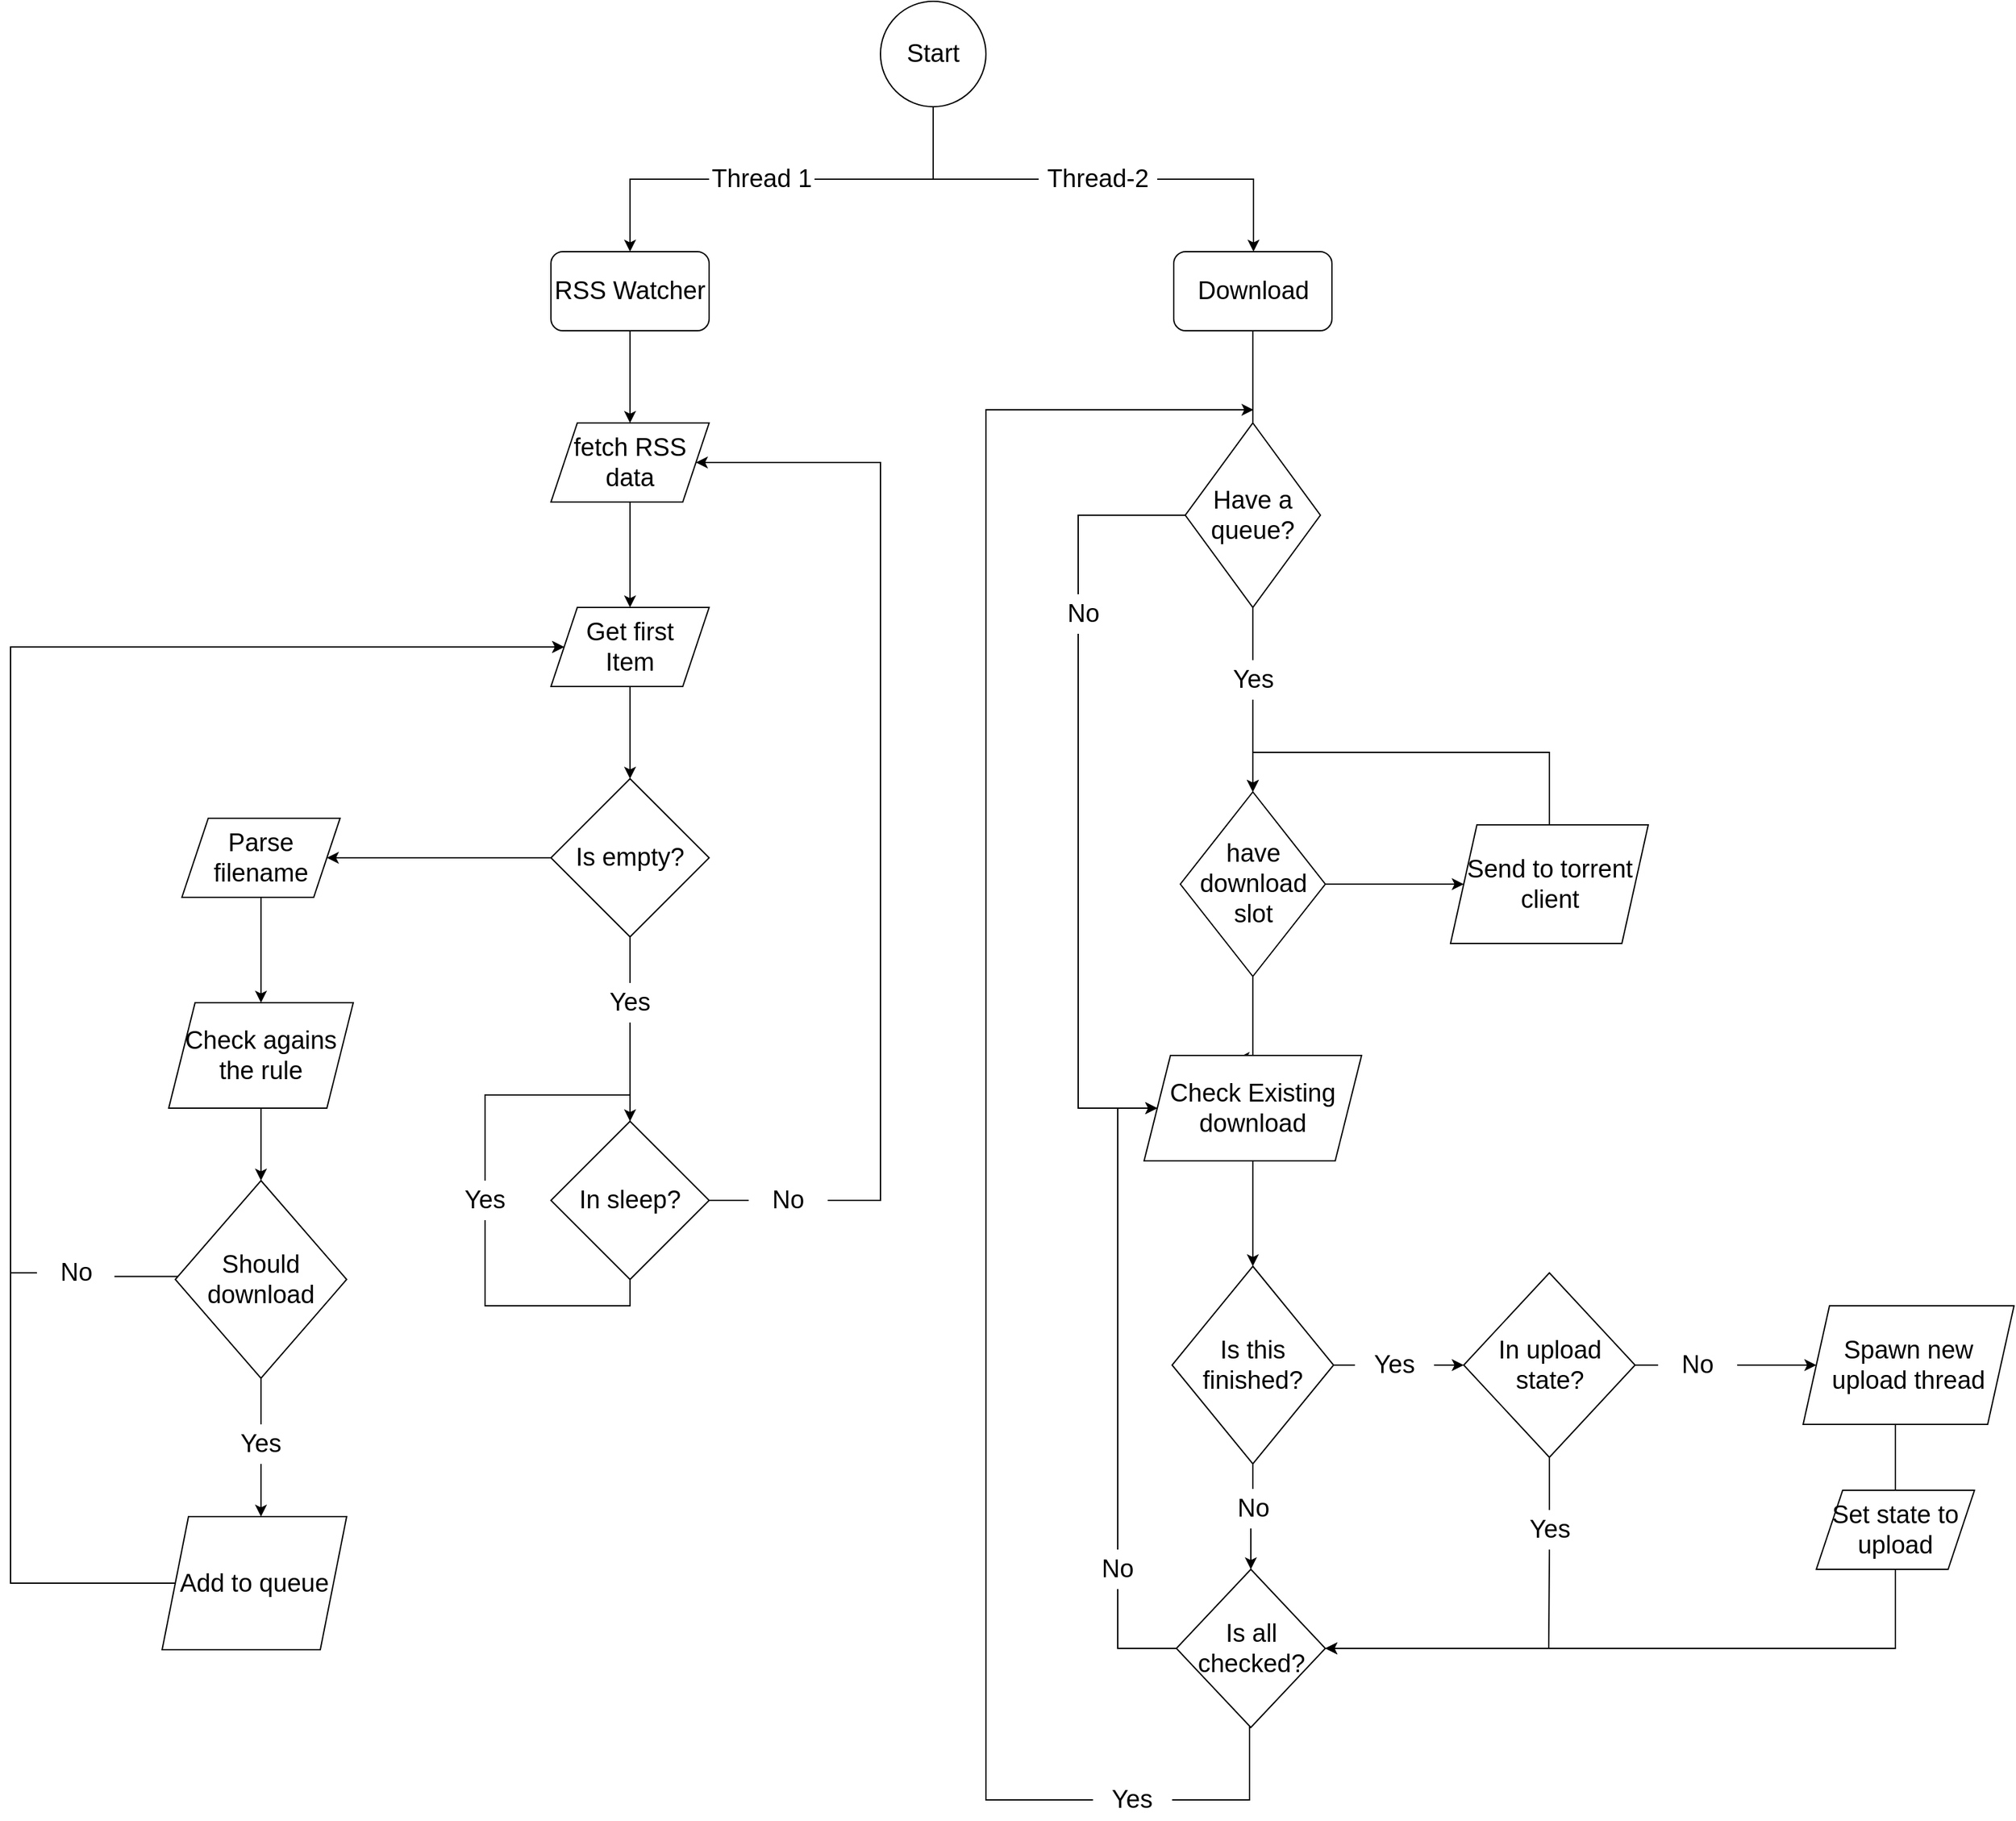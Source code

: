 <mxfile version="20.2.2" type="device"><diagram id="C5RBs43oDa-KdzZeNtuy" name="Page-1"><mxGraphModel dx="2173" dy="914" grid="1" gridSize="10" guides="1" tooltips="1" connect="1" arrows="1" fold="1" page="1" pageScale="1" pageWidth="827" pageHeight="1169" math="0" shadow="0"><root><mxCell id="WIyWlLk6GJQsqaUBKTNV-0"/><mxCell id="WIyWlLk6GJQsqaUBKTNV-1" parent="WIyWlLk6GJQsqaUBKTNV-0"/><mxCell id="YyB_TVoVRXGsur3wuQKv-3" style="edgeStyle=orthogonalEdgeStyle;rounded=0;orthogonalLoop=1;jettySize=auto;html=1;fontSize=19;entryX=0.5;entryY=0;entryDx=0;entryDy=0;startArrow=none;" edge="1" parent="WIyWlLk6GJQsqaUBKTNV-1" source="YyB_TVoVRXGsur3wuQKv-102" target="YyB_TVoVRXGsur3wuQKv-5"><mxGeometry relative="1" as="geometry"><mxPoint x="150" y="190" as="targetPoint"/><Array as="points"><mxPoint x="100" y="145"/></Array></mxGeometry></mxCell><mxCell id="YyB_TVoVRXGsur3wuQKv-4" style="edgeStyle=orthogonalEdgeStyle;rounded=0;orthogonalLoop=1;jettySize=auto;html=1;fontSize=19;entryX=0.5;entryY=0;entryDx=0;entryDy=0;startArrow=none;exitX=1;exitY=0.5;exitDx=0;exitDy=0;" edge="1" parent="WIyWlLk6GJQsqaUBKTNV-1" source="YyB_TVoVRXGsur3wuQKv-104" target="YyB_TVoVRXGsur3wuQKv-6"><mxGeometry relative="1" as="geometry"><mxPoint x="540" y="190" as="targetPoint"/><Array as="points"><mxPoint x="573" y="145"/><mxPoint x="573" y="200"/></Array></mxGeometry></mxCell><mxCell id="YyB_TVoVRXGsur3wuQKv-0" value="&lt;div style=&quot;font-size: 19px;&quot;&gt;&lt;font style=&quot;font-size: 19px;&quot;&gt;Start&lt;/font&gt;&lt;/div&gt;" style="ellipse;whiteSpace=wrap;html=1;aspect=fixed;" vertex="1" parent="WIyWlLk6GJQsqaUBKTNV-1"><mxGeometry x="290" y="10" width="80" height="80" as="geometry"/></mxCell><mxCell id="YyB_TVoVRXGsur3wuQKv-8" style="edgeStyle=orthogonalEdgeStyle;rounded=0;orthogonalLoop=1;jettySize=auto;html=1;entryX=0.5;entryY=0;entryDx=0;entryDy=0;fontSize=19;" edge="1" parent="WIyWlLk6GJQsqaUBKTNV-1" source="YyB_TVoVRXGsur3wuQKv-5" target="YyB_TVoVRXGsur3wuQKv-7"><mxGeometry relative="1" as="geometry"/></mxCell><mxCell id="YyB_TVoVRXGsur3wuQKv-5" value="RSS Watcher" style="rounded=1;whiteSpace=wrap;html=1;fontSize=19;" vertex="1" parent="WIyWlLk6GJQsqaUBKTNV-1"><mxGeometry x="40" y="200" width="120" height="60" as="geometry"/></mxCell><mxCell id="YyB_TVoVRXGsur3wuQKv-49" style="edgeStyle=elbowEdgeStyle;rounded=0;orthogonalLoop=1;jettySize=auto;html=1;labelBorderColor=none;fontSize=19;startFill=1;startArrow=none;" edge="1" parent="WIyWlLk6GJQsqaUBKTNV-1" source="YyB_TVoVRXGsur3wuQKv-70" target="YyB_TVoVRXGsur3wuQKv-48"><mxGeometry relative="1" as="geometry"/></mxCell><mxCell id="YyB_TVoVRXGsur3wuQKv-6" value="Download" style="rounded=1;whiteSpace=wrap;html=1;fontSize=19;" vertex="1" parent="WIyWlLk6GJQsqaUBKTNV-1"><mxGeometry x="512.5" y="200" width="120" height="60" as="geometry"/></mxCell><mxCell id="YyB_TVoVRXGsur3wuQKv-10" style="edgeStyle=orthogonalEdgeStyle;rounded=0;orthogonalLoop=1;jettySize=auto;html=1;entryX=0.5;entryY=0;entryDx=0;entryDy=0;fontSize=19;" edge="1" parent="WIyWlLk6GJQsqaUBKTNV-1" source="YyB_TVoVRXGsur3wuQKv-7" target="YyB_TVoVRXGsur3wuQKv-9"><mxGeometry relative="1" as="geometry"/></mxCell><mxCell id="YyB_TVoVRXGsur3wuQKv-7" value="fetch RSS data" style="shape=parallelogram;perimeter=parallelogramPerimeter;whiteSpace=wrap;html=1;fixedSize=1;fontSize=19;" vertex="1" parent="WIyWlLk6GJQsqaUBKTNV-1"><mxGeometry x="40" y="330" width="120" height="60" as="geometry"/></mxCell><mxCell id="YyB_TVoVRXGsur3wuQKv-12" style="edgeStyle=orthogonalEdgeStyle;rounded=0;orthogonalLoop=1;jettySize=auto;html=1;entryX=0.5;entryY=0;entryDx=0;entryDy=0;fontSize=19;" edge="1" parent="WIyWlLk6GJQsqaUBKTNV-1" source="YyB_TVoVRXGsur3wuQKv-9" target="YyB_TVoVRXGsur3wuQKv-11"><mxGeometry relative="1" as="geometry"/></mxCell><mxCell id="YyB_TVoVRXGsur3wuQKv-9" value="&lt;div&gt;Get first &lt;br&gt;&lt;/div&gt;&lt;div&gt;Item&lt;/div&gt;" style="shape=parallelogram;perimeter=parallelogramPerimeter;whiteSpace=wrap;html=1;fixedSize=1;fontSize=19;" vertex="1" parent="WIyWlLk6GJQsqaUBKTNV-1"><mxGeometry x="40" y="470" width="120" height="60" as="geometry"/></mxCell><mxCell id="YyB_TVoVRXGsur3wuQKv-14" style="edgeStyle=orthogonalEdgeStyle;rounded=0;orthogonalLoop=1;jettySize=auto;html=1;fontSize=19;startArrow=none;" edge="1" parent="WIyWlLk6GJQsqaUBKTNV-1" source="YyB_TVoVRXGsur3wuQKv-22" target="YyB_TVoVRXGsur3wuQKv-13"><mxGeometry relative="1" as="geometry"/></mxCell><mxCell id="YyB_TVoVRXGsur3wuQKv-30" style="edgeStyle=elbowEdgeStyle;rounded=0;orthogonalLoop=1;jettySize=auto;html=1;entryX=1;entryY=0.5;entryDx=0;entryDy=0;labelBorderColor=none;fontSize=19;startFill=1;" edge="1" parent="WIyWlLk6GJQsqaUBKTNV-1" source="YyB_TVoVRXGsur3wuQKv-11" target="YyB_TVoVRXGsur3wuQKv-29"><mxGeometry relative="1" as="geometry"/></mxCell><mxCell id="YyB_TVoVRXGsur3wuQKv-11" value="Is empty?" style="rhombus;whiteSpace=wrap;html=1;fontSize=19;" vertex="1" parent="WIyWlLk6GJQsqaUBKTNV-1"><mxGeometry x="40" y="600" width="120" height="120" as="geometry"/></mxCell><mxCell id="YyB_TVoVRXGsur3wuQKv-15" style="edgeStyle=orthogonalEdgeStyle;rounded=0;orthogonalLoop=1;jettySize=auto;html=1;fontSize=19;entryX=0.5;entryY=0;entryDx=0;entryDy=0;metaEdit=0;flowAnimation=0;startFill=1;labelBorderColor=none;startArrow=none;" edge="1" parent="WIyWlLk6GJQsqaUBKTNV-1" source="YyB_TVoVRXGsur3wuQKv-18" target="YyB_TVoVRXGsur3wuQKv-13"><mxGeometry relative="1" as="geometry"><mxPoint x="250" y="820" as="targetPoint"/><Array as="points"><mxPoint x="-10" y="1000"/><mxPoint x="100" y="1000"/></Array></mxGeometry></mxCell><mxCell id="YyB_TVoVRXGsur3wuQKv-16" style="edgeStyle=orthogonalEdgeStyle;rounded=0;orthogonalLoop=1;jettySize=auto;html=1;fontSize=19;startArrow=none;" edge="1" parent="WIyWlLk6GJQsqaUBKTNV-1" source="YyB_TVoVRXGsur3wuQKv-20" target="YyB_TVoVRXGsur3wuQKv-7"><mxGeometry relative="1" as="geometry"><Array as="points"><mxPoint x="290" y="920"/><mxPoint x="290" y="360"/></Array></mxGeometry></mxCell><mxCell id="YyB_TVoVRXGsur3wuQKv-13" value="In sleep?" style="rhombus;whiteSpace=wrap;html=1;fontSize=19;" vertex="1" parent="WIyWlLk6GJQsqaUBKTNV-1"><mxGeometry x="40" y="860" width="120" height="120" as="geometry"/></mxCell><mxCell id="YyB_TVoVRXGsur3wuQKv-18" value="Yes" style="text;html=1;strokeColor=none;fillColor=none;align=center;verticalAlign=middle;whiteSpace=wrap;rounded=0;fontSize=19;" vertex="1" parent="WIyWlLk6GJQsqaUBKTNV-1"><mxGeometry x="-40" y="905" width="60" height="30" as="geometry"/></mxCell><mxCell id="YyB_TVoVRXGsur3wuQKv-19" value="" style="edgeStyle=orthogonalEdgeStyle;rounded=0;orthogonalLoop=1;jettySize=auto;html=1;fontSize=19;entryX=0.5;entryY=0;entryDx=0;entryDy=0;metaEdit=0;flowAnimation=0;startFill=1;labelBorderColor=none;endArrow=none;" edge="1" parent="WIyWlLk6GJQsqaUBKTNV-1" source="YyB_TVoVRXGsur3wuQKv-13" target="YyB_TVoVRXGsur3wuQKv-18"><mxGeometry relative="1" as="geometry"><mxPoint x="100" y="860" as="targetPoint"/><mxPoint x="100" y="860" as="sourcePoint"/><Array as="points"><mxPoint x="100" y="840"/><mxPoint x="-10" y="840"/></Array></mxGeometry></mxCell><mxCell id="YyB_TVoVRXGsur3wuQKv-20" value="No" style="text;html=1;strokeColor=none;fillColor=none;align=center;verticalAlign=middle;whiteSpace=wrap;rounded=0;fontSize=19;" vertex="1" parent="WIyWlLk6GJQsqaUBKTNV-1"><mxGeometry x="190" y="905" width="60" height="30" as="geometry"/></mxCell><mxCell id="YyB_TVoVRXGsur3wuQKv-21" value="" style="edgeStyle=orthogonalEdgeStyle;rounded=0;orthogonalLoop=1;jettySize=auto;html=1;fontSize=19;endArrow=none;" edge="1" parent="WIyWlLk6GJQsqaUBKTNV-1" source="YyB_TVoVRXGsur3wuQKv-13" target="YyB_TVoVRXGsur3wuQKv-20"><mxGeometry relative="1" as="geometry"><mxPoint x="40" y="920" as="sourcePoint"/><mxPoint x="50" y="360" as="targetPoint"/><Array as="points"/></mxGeometry></mxCell><mxCell id="YyB_TVoVRXGsur3wuQKv-22" value="Yes" style="text;html=1;strokeColor=none;fillColor=none;align=center;verticalAlign=middle;whiteSpace=wrap;rounded=0;fontSize=19;" vertex="1" parent="WIyWlLk6GJQsqaUBKTNV-1"><mxGeometry x="70" y="755" width="60" height="30" as="geometry"/></mxCell><mxCell id="YyB_TVoVRXGsur3wuQKv-23" value="" style="edgeStyle=orthogonalEdgeStyle;rounded=0;orthogonalLoop=1;jettySize=auto;html=1;fontSize=19;endArrow=none;" edge="1" parent="WIyWlLk6GJQsqaUBKTNV-1" source="YyB_TVoVRXGsur3wuQKv-11" target="YyB_TVoVRXGsur3wuQKv-22"><mxGeometry relative="1" as="geometry"><mxPoint x="100" y="720" as="sourcePoint"/><mxPoint x="100" y="860" as="targetPoint"/></mxGeometry></mxCell><mxCell id="YyB_TVoVRXGsur3wuQKv-32" style="edgeStyle=elbowEdgeStyle;rounded=0;orthogonalLoop=1;jettySize=auto;html=1;labelBorderColor=none;fontSize=19;startFill=1;" edge="1" parent="WIyWlLk6GJQsqaUBKTNV-1" source="YyB_TVoVRXGsur3wuQKv-29" target="YyB_TVoVRXGsur3wuQKv-31"><mxGeometry relative="1" as="geometry"/></mxCell><mxCell id="YyB_TVoVRXGsur3wuQKv-29" value="Parse filename" style="shape=parallelogram;perimeter=parallelogramPerimeter;whiteSpace=wrap;html=1;fixedSize=1;fontSize=19;" vertex="1" parent="WIyWlLk6GJQsqaUBKTNV-1"><mxGeometry x="-240" y="630" width="120" height="60" as="geometry"/></mxCell><mxCell id="YyB_TVoVRXGsur3wuQKv-34" style="edgeStyle=elbowEdgeStyle;rounded=0;orthogonalLoop=1;jettySize=auto;html=1;entryX=0.5;entryY=0;entryDx=0;entryDy=0;labelBorderColor=none;fontSize=19;startFill=1;" edge="1" parent="WIyWlLk6GJQsqaUBKTNV-1" source="YyB_TVoVRXGsur3wuQKv-31" target="YyB_TVoVRXGsur3wuQKv-33"><mxGeometry relative="1" as="geometry"/></mxCell><mxCell id="YyB_TVoVRXGsur3wuQKv-31" value="Check agains the rule" style="shape=parallelogram;perimeter=parallelogramPerimeter;whiteSpace=wrap;html=1;fixedSize=1;fontSize=19;" vertex="1" parent="WIyWlLk6GJQsqaUBKTNV-1"><mxGeometry x="-250" y="770" width="140" height="80" as="geometry"/></mxCell><mxCell id="YyB_TVoVRXGsur3wuQKv-36" style="edgeStyle=elbowEdgeStyle;rounded=0;orthogonalLoop=1;jettySize=auto;html=1;labelBorderColor=none;fontSize=19;startFill=1;startArrow=none;" edge="1" parent="WIyWlLk6GJQsqaUBKTNV-1" source="YyB_TVoVRXGsur3wuQKv-37" target="YyB_TVoVRXGsur3wuQKv-35"><mxGeometry relative="1" as="geometry"/></mxCell><mxCell id="YyB_TVoVRXGsur3wuQKv-39" style="edgeStyle=elbowEdgeStyle;rounded=0;orthogonalLoop=1;jettySize=auto;html=1;entryX=0;entryY=0.5;entryDx=0;entryDy=0;labelBorderColor=none;fontSize=19;startFill=1;startArrow=none;exitX=0;exitY=0.5;exitDx=0;exitDy=0;" edge="1" parent="WIyWlLk6GJQsqaUBKTNV-1" source="YyB_TVoVRXGsur3wuQKv-45" target="YyB_TVoVRXGsur3wuQKv-9"><mxGeometry relative="1" as="geometry"><Array as="points"><mxPoint x="-370" y="740"/></Array></mxGeometry></mxCell><mxCell id="YyB_TVoVRXGsur3wuQKv-33" value="Should download" style="rhombus;whiteSpace=wrap;html=1;fontSize=19;" vertex="1" parent="WIyWlLk6GJQsqaUBKTNV-1"><mxGeometry x="-245" y="905" width="130" height="150" as="geometry"/></mxCell><mxCell id="YyB_TVoVRXGsur3wuQKv-40" style="edgeStyle=elbowEdgeStyle;rounded=0;orthogonalLoop=1;jettySize=auto;html=1;labelBorderColor=none;fontSize=19;startFill=1;" edge="1" parent="WIyWlLk6GJQsqaUBKTNV-1" source="YyB_TVoVRXGsur3wuQKv-35"><mxGeometry relative="1" as="geometry"><mxPoint x="50" y="500" as="targetPoint"/><Array as="points"><mxPoint x="-370" y="860"/></Array></mxGeometry></mxCell><mxCell id="YyB_TVoVRXGsur3wuQKv-35" value="Add to queue" style="shape=parallelogram;perimeter=parallelogramPerimeter;whiteSpace=wrap;html=1;fixedSize=1;fontSize=19;" vertex="1" parent="WIyWlLk6GJQsqaUBKTNV-1"><mxGeometry x="-255" y="1160" width="140" height="101" as="geometry"/></mxCell><mxCell id="YyB_TVoVRXGsur3wuQKv-37" value="Yes" style="text;html=1;strokeColor=none;fillColor=none;align=center;verticalAlign=middle;whiteSpace=wrap;rounded=0;fontSize=19;" vertex="1" parent="WIyWlLk6GJQsqaUBKTNV-1"><mxGeometry x="-210" y="1090" width="60" height="30" as="geometry"/></mxCell><mxCell id="YyB_TVoVRXGsur3wuQKv-38" value="" style="edgeStyle=elbowEdgeStyle;rounded=0;orthogonalLoop=1;jettySize=auto;html=1;labelBorderColor=none;fontSize=19;startFill=1;endArrow=none;" edge="1" parent="WIyWlLk6GJQsqaUBKTNV-1" source="YyB_TVoVRXGsur3wuQKv-33" target="YyB_TVoVRXGsur3wuQKv-37"><mxGeometry relative="1" as="geometry"><mxPoint x="-180" y="1060" as="sourcePoint"/><mxPoint x="-180" y="1120" as="targetPoint"/></mxGeometry></mxCell><mxCell id="YyB_TVoVRXGsur3wuQKv-45" value="No" style="text;html=1;strokeColor=none;fillColor=none;align=center;verticalAlign=middle;whiteSpace=wrap;rounded=0;fontSize=19;" vertex="1" parent="WIyWlLk6GJQsqaUBKTNV-1"><mxGeometry x="-350" y="960" width="60" height="30" as="geometry"/></mxCell><mxCell id="YyB_TVoVRXGsur3wuQKv-46" value="" style="edgeStyle=elbowEdgeStyle;rounded=0;orthogonalLoop=1;jettySize=auto;html=1;entryX=0.98;entryY=0.593;entryDx=0;entryDy=0;labelBorderColor=none;fontSize=19;startFill=1;endArrow=none;entryPerimeter=0;" edge="1" parent="WIyWlLk6GJQsqaUBKTNV-1" source="YyB_TVoVRXGsur3wuQKv-33" target="YyB_TVoVRXGsur3wuQKv-45"><mxGeometry relative="1" as="geometry"><mxPoint x="-245" y="985" as="sourcePoint"/><mxPoint x="50" y="500" as="targetPoint"/><Array as="points"><mxPoint x="-240" y="988"/><mxPoint x="-260" y="985"/><mxPoint x="-280" y="970"/></Array></mxGeometry></mxCell><mxCell id="YyB_TVoVRXGsur3wuQKv-54" style="edgeStyle=elbowEdgeStyle;rounded=0;orthogonalLoop=1;jettySize=auto;html=1;labelBorderColor=none;fontSize=19;startFill=1;" edge="1" parent="WIyWlLk6GJQsqaUBKTNV-1" source="YyB_TVoVRXGsur3wuQKv-48" target="YyB_TVoVRXGsur3wuQKv-53"><mxGeometry relative="1" as="geometry"/></mxCell><mxCell id="YyB_TVoVRXGsur3wuQKv-63" style="edgeStyle=elbowEdgeStyle;rounded=0;orthogonalLoop=1;jettySize=auto;html=1;entryX=0.43;entryY=0.024;entryDx=0;entryDy=0;entryPerimeter=0;labelBorderColor=none;fontSize=19;startFill=1;" edge="1" parent="WIyWlLk6GJQsqaUBKTNV-1" source="YyB_TVoVRXGsur3wuQKv-48" target="YyB_TVoVRXGsur3wuQKv-62"><mxGeometry relative="1" as="geometry"><Array as="points"><mxPoint x="572.5" y="770"/></Array></mxGeometry></mxCell><mxCell id="YyB_TVoVRXGsur3wuQKv-48" value="have download slot" style="rhombus;whiteSpace=wrap;html=1;fontSize=19;" vertex="1" parent="WIyWlLk6GJQsqaUBKTNV-1"><mxGeometry x="517.5" y="610" width="110" height="140" as="geometry"/></mxCell><mxCell id="YyB_TVoVRXGsur3wuQKv-61" style="edgeStyle=elbowEdgeStyle;rounded=0;orthogonalLoop=1;jettySize=auto;html=1;entryX=0.5;entryY=0;entryDx=0;entryDy=0;labelBorderColor=none;fontSize=19;startFill=1;" edge="1" parent="WIyWlLk6GJQsqaUBKTNV-1" source="YyB_TVoVRXGsur3wuQKv-53" target="YyB_TVoVRXGsur3wuQKv-48"><mxGeometry relative="1" as="geometry"><Array as="points"><mxPoint x="682.5" y="580"/><mxPoint x="932.5" y="620"/></Array></mxGeometry></mxCell><mxCell id="YyB_TVoVRXGsur3wuQKv-53" value="Send to torrent client" style="shape=parallelogram;perimeter=parallelogramPerimeter;whiteSpace=wrap;html=1;fixedSize=1;fontSize=19;" vertex="1" parent="WIyWlLk6GJQsqaUBKTNV-1"><mxGeometry x="722.5" y="635" width="150" height="90" as="geometry"/></mxCell><mxCell id="YyB_TVoVRXGsur3wuQKv-73" style="edgeStyle=elbowEdgeStyle;rounded=0;orthogonalLoop=1;jettySize=auto;html=1;entryX=0.5;entryY=0;entryDx=0;entryDy=0;labelBorderColor=none;fontSize=19;startFill=1;" edge="1" parent="WIyWlLk6GJQsqaUBKTNV-1" source="YyB_TVoVRXGsur3wuQKv-62" target="YyB_TVoVRXGsur3wuQKv-74"><mxGeometry relative="1" as="geometry"><mxPoint x="568" y="960" as="targetPoint"/></mxGeometry></mxCell><mxCell id="YyB_TVoVRXGsur3wuQKv-62" value="&lt;div&gt;Check Existing&lt;/div&gt;&lt;div&gt;download&lt;br&gt;&lt;/div&gt;" style="shape=parallelogram;perimeter=parallelogramPerimeter;whiteSpace=wrap;html=1;fixedSize=1;fontSize=19;" vertex="1" parent="WIyWlLk6GJQsqaUBKTNV-1"><mxGeometry x="490" y="810" width="165" height="80" as="geometry"/></mxCell><mxCell id="YyB_TVoVRXGsur3wuQKv-66" style="edgeStyle=elbowEdgeStyle;rounded=0;orthogonalLoop=1;jettySize=auto;html=1;labelBorderColor=none;fontSize=19;startFill=1;startArrow=none;entryX=0;entryY=0.5;entryDx=0;entryDy=0;" edge="1" parent="WIyWlLk6GJQsqaUBKTNV-1" source="YyB_TVoVRXGsur3wuQKv-67" target="YyB_TVoVRXGsur3wuQKv-62"><mxGeometry relative="1" as="geometry"><Array as="points"><mxPoint x="440" y="670"/><mxPoint x="470" y="590"/><mxPoint x="480" y="560"/></Array></mxGeometry></mxCell><mxCell id="YyB_TVoVRXGsur3wuQKv-64" value="Have a queue?" style="rhombus;whiteSpace=wrap;html=1;fontSize=19;" vertex="1" parent="WIyWlLk6GJQsqaUBKTNV-1"><mxGeometry x="521.25" y="330" width="102.5" height="140" as="geometry"/></mxCell><mxCell id="YyB_TVoVRXGsur3wuQKv-65" value="" style="edgeStyle=elbowEdgeStyle;rounded=0;orthogonalLoop=1;jettySize=auto;html=1;labelBorderColor=none;fontSize=19;startFill=1;endArrow=none;" edge="1" parent="WIyWlLk6GJQsqaUBKTNV-1" source="YyB_TVoVRXGsur3wuQKv-6" target="YyB_TVoVRXGsur3wuQKv-64"><mxGeometry relative="1" as="geometry"><mxPoint x="568.368" y="260" as="sourcePoint"/><mxPoint x="568.368" y="615.258" as="targetPoint"/></mxGeometry></mxCell><mxCell id="YyB_TVoVRXGsur3wuQKv-67" value="No" style="text;html=1;strokeColor=none;fillColor=none;align=center;verticalAlign=middle;whiteSpace=wrap;rounded=0;fontSize=19;" vertex="1" parent="WIyWlLk6GJQsqaUBKTNV-1"><mxGeometry x="414" y="460" width="60" height="30" as="geometry"/></mxCell><mxCell id="YyB_TVoVRXGsur3wuQKv-68" value="" style="edgeStyle=elbowEdgeStyle;rounded=0;orthogonalLoop=1;jettySize=auto;html=1;labelBorderColor=none;fontSize=19;startFill=1;endArrow=none;" edge="1" parent="WIyWlLk6GJQsqaUBKTNV-1" source="YyB_TVoVRXGsur3wuQKv-64" target="YyB_TVoVRXGsur3wuQKv-67"><mxGeometry relative="1" as="geometry"><mxPoint x="521.25" y="400" as="sourcePoint"/><mxPoint x="500" y="850" as="targetPoint"/><Array as="points"><mxPoint x="440" y="400"/><mxPoint x="470" y="400"/><mxPoint x="470" y="430"/><mxPoint x="480" y="390"/></Array></mxGeometry></mxCell><mxCell id="YyB_TVoVRXGsur3wuQKv-70" value="Yes" style="text;html=1;strokeColor=none;fillColor=none;align=center;verticalAlign=middle;whiteSpace=wrap;rounded=0;fontSize=19;" vertex="1" parent="WIyWlLk6GJQsqaUBKTNV-1"><mxGeometry x="542.5" y="510" width="60" height="30" as="geometry"/></mxCell><mxCell id="YyB_TVoVRXGsur3wuQKv-71" value="" style="edgeStyle=elbowEdgeStyle;rounded=0;orthogonalLoop=1;jettySize=auto;html=1;labelBorderColor=none;fontSize=19;startFill=1;startArrow=none;endArrow=none;" edge="1" parent="WIyWlLk6GJQsqaUBKTNV-1" source="YyB_TVoVRXGsur3wuQKv-64" target="YyB_TVoVRXGsur3wuQKv-70"><mxGeometry relative="1" as="geometry"><mxPoint x="572.579" y="469.892" as="sourcePoint"/><mxPoint x="572.579" y="610.1" as="targetPoint"/></mxGeometry></mxCell><mxCell id="YyB_TVoVRXGsur3wuQKv-76" style="edgeStyle=elbowEdgeStyle;rounded=0;orthogonalLoop=1;jettySize=auto;html=1;entryX=0.5;entryY=0;entryDx=0;entryDy=0;labelBorderColor=none;fontSize=19;startFill=1;startArrow=none;" edge="1" parent="WIyWlLk6GJQsqaUBKTNV-1" source="YyB_TVoVRXGsur3wuQKv-80" target="YyB_TVoVRXGsur3wuQKv-75"><mxGeometry relative="1" as="geometry"/></mxCell><mxCell id="YyB_TVoVRXGsur3wuQKv-88" style="edgeStyle=elbowEdgeStyle;rounded=0;orthogonalLoop=1;jettySize=auto;html=1;entryX=0;entryY=0.5;entryDx=0;entryDy=0;labelBorderColor=none;fontSize=19;startFill=1;startArrow=none;" edge="1" parent="WIyWlLk6GJQsqaUBKTNV-1" source="YyB_TVoVRXGsur3wuQKv-93" target="YyB_TVoVRXGsur3wuQKv-87"><mxGeometry relative="1" as="geometry"/></mxCell><mxCell id="YyB_TVoVRXGsur3wuQKv-74" value="Is this finished?" style="rhombus;whiteSpace=wrap;html=1;fontSize=19;" vertex="1" parent="WIyWlLk6GJQsqaUBKTNV-1"><mxGeometry x="511.25" y="970" width="122.5" height="150" as="geometry"/></mxCell><mxCell id="YyB_TVoVRXGsur3wuQKv-77" style="edgeStyle=elbowEdgeStyle;rounded=0;orthogonalLoop=1;jettySize=auto;html=1;entryX=0;entryY=0.5;entryDx=0;entryDy=0;labelBorderColor=none;fontSize=19;startFill=1;startArrow=none;exitX=0.5;exitY=0;exitDx=0;exitDy=0;" edge="1" parent="WIyWlLk6GJQsqaUBKTNV-1" source="YyB_TVoVRXGsur3wuQKv-78" target="YyB_TVoVRXGsur3wuQKv-62"><mxGeometry relative="1" as="geometry"><Array as="points"><mxPoint x="470" y="1020"/></Array></mxGeometry></mxCell><mxCell id="YyB_TVoVRXGsur3wuQKv-82" style="edgeStyle=elbowEdgeStyle;rounded=0;orthogonalLoop=1;jettySize=auto;html=1;labelBorderColor=none;fontSize=19;startFill=1;exitX=0;exitY=0.5;exitDx=0;exitDy=0;startArrow=none;" edge="1" parent="WIyWlLk6GJQsqaUBKTNV-1" source="YyB_TVoVRXGsur3wuQKv-84"><mxGeometry relative="1" as="geometry"><mxPoint x="573" y="320" as="targetPoint"/><Array as="points"><mxPoint x="370" y="1300"/><mxPoint x="370" y="1330"/><mxPoint x="370" y="300"/><mxPoint x="370" y="840"/></Array></mxGeometry></mxCell><mxCell id="YyB_TVoVRXGsur3wuQKv-75" value="Is all checked?" style="rhombus;whiteSpace=wrap;html=1;fontSize=19;" vertex="1" parent="WIyWlLk6GJQsqaUBKTNV-1"><mxGeometry x="514.5" y="1200" width="113" height="120" as="geometry"/></mxCell><mxCell id="YyB_TVoVRXGsur3wuQKv-78" value="&lt;div&gt;No&lt;/div&gt;" style="text;html=1;strokeColor=none;fillColor=none;align=center;verticalAlign=middle;whiteSpace=wrap;rounded=0;fontSize=19;" vertex="1" parent="WIyWlLk6GJQsqaUBKTNV-1"><mxGeometry x="440" y="1185" width="60" height="30" as="geometry"/></mxCell><mxCell id="YyB_TVoVRXGsur3wuQKv-79" value="" style="edgeStyle=elbowEdgeStyle;rounded=0;orthogonalLoop=1;jettySize=auto;html=1;entryX=0.5;entryY=1;entryDx=0;entryDy=0;labelBorderColor=none;fontSize=19;startFill=1;endArrow=none;" edge="1" parent="WIyWlLk6GJQsqaUBKTNV-1" source="YyB_TVoVRXGsur3wuQKv-75" target="YyB_TVoVRXGsur3wuQKv-78"><mxGeometry relative="1" as="geometry"><mxPoint x="516" y="1260" as="sourcePoint"/><mxPoint x="500" y="850" as="targetPoint"/><Array as="points"><mxPoint x="470" y="1260"/><mxPoint x="470" y="1120"/></Array></mxGeometry></mxCell><mxCell id="YyB_TVoVRXGsur3wuQKv-80" value="No" style="text;html=1;strokeColor=none;fillColor=none;align=center;verticalAlign=middle;whiteSpace=wrap;rounded=0;fontSize=19;" vertex="1" parent="WIyWlLk6GJQsqaUBKTNV-1"><mxGeometry x="542.5" y="1139" width="60" height="30" as="geometry"/></mxCell><mxCell id="YyB_TVoVRXGsur3wuQKv-81" value="" style="edgeStyle=elbowEdgeStyle;rounded=0;orthogonalLoop=1;jettySize=auto;html=1;entryX=0.5;entryY=0;entryDx=0;entryDy=0;labelBorderColor=none;fontSize=19;startFill=1;endArrow=none;" edge="1" parent="WIyWlLk6GJQsqaUBKTNV-1" source="YyB_TVoVRXGsur3wuQKv-74" target="YyB_TVoVRXGsur3wuQKv-80"><mxGeometry relative="1" as="geometry"><mxPoint x="572.778" y="1119.66" as="sourcePoint"/><mxPoint x="572.5" y="1200" as="targetPoint"/></mxGeometry></mxCell><mxCell id="YyB_TVoVRXGsur3wuQKv-84" value="Yes" style="text;html=1;strokeColor=none;fillColor=none;align=center;verticalAlign=middle;whiteSpace=wrap;rounded=0;fontSize=19;" vertex="1" parent="WIyWlLk6GJQsqaUBKTNV-1"><mxGeometry x="451.25" y="1360" width="60" height="30" as="geometry"/></mxCell><mxCell id="YyB_TVoVRXGsur3wuQKv-85" value="" style="edgeStyle=elbowEdgeStyle;rounded=0;orthogonalLoop=1;jettySize=auto;html=1;labelBorderColor=none;fontSize=19;startFill=1;exitX=0.5;exitY=1;exitDx=0;exitDy=0;endArrow=none;" edge="1" parent="WIyWlLk6GJQsqaUBKTNV-1" source="YyB_TVoVRXGsur3wuQKv-75" target="YyB_TVoVRXGsur3wuQKv-84"><mxGeometry relative="1" as="geometry"><mxPoint x="572.5" y="1320" as="sourcePoint"/><mxPoint x="573" y="320" as="targetPoint"/><Array as="points"><mxPoint x="570" y="1350"/></Array></mxGeometry></mxCell><mxCell id="YyB_TVoVRXGsur3wuQKv-89" style="edgeStyle=elbowEdgeStyle;rounded=0;orthogonalLoop=1;jettySize=auto;html=1;entryX=1;entryY=0.5;entryDx=0;entryDy=0;labelBorderColor=none;fontSize=19;startFill=1;exitX=0.5;exitY=1;exitDx=0;exitDy=0;startArrow=none;" edge="1" parent="WIyWlLk6GJQsqaUBKTNV-1" source="YyB_TVoVRXGsur3wuQKv-90" target="YyB_TVoVRXGsur3wuQKv-75"><mxGeometry relative="1" as="geometry"><Array as="points"><mxPoint x="797" y="1230"/><mxPoint x="790" y="1230"/></Array></mxGeometry></mxCell><mxCell id="YyB_TVoVRXGsur3wuQKv-96" style="edgeStyle=elbowEdgeStyle;rounded=0;orthogonalLoop=1;jettySize=auto;html=1;labelBorderColor=none;fontSize=19;startFill=1;startArrow=none;" edge="1" parent="WIyWlLk6GJQsqaUBKTNV-1" source="YyB_TVoVRXGsur3wuQKv-98" target="YyB_TVoVRXGsur3wuQKv-95"><mxGeometry relative="1" as="geometry"/></mxCell><mxCell id="YyB_TVoVRXGsur3wuQKv-87" value="In upload state?" style="rhombus;whiteSpace=wrap;html=1;fontSize=19;" vertex="1" parent="WIyWlLk6GJQsqaUBKTNV-1"><mxGeometry x="732.5" y="975" width="130" height="140" as="geometry"/></mxCell><mxCell id="YyB_TVoVRXGsur3wuQKv-90" value="Yes" style="text;html=1;strokeColor=none;fillColor=none;align=center;verticalAlign=middle;whiteSpace=wrap;rounded=0;fontSize=19;" vertex="1" parent="WIyWlLk6GJQsqaUBKTNV-1"><mxGeometry x="767.5" y="1155" width="60" height="30" as="geometry"/></mxCell><mxCell id="YyB_TVoVRXGsur3wuQKv-91" value="" style="edgeStyle=elbowEdgeStyle;rounded=0;orthogonalLoop=1;jettySize=auto;html=1;labelBorderColor=none;fontSize=19;startFill=1;exitX=0.5;exitY=1;exitDx=0;exitDy=0;endArrow=none;entryX=0.5;entryY=0;entryDx=0;entryDy=0;" edge="1" parent="WIyWlLk6GJQsqaUBKTNV-1" source="YyB_TVoVRXGsur3wuQKv-87" target="YyB_TVoVRXGsur3wuQKv-90"><mxGeometry relative="1" as="geometry"><mxPoint x="797.5" y="1115" as="sourcePoint"/><mxPoint x="798" y="1170" as="targetPoint"/><Array as="points"/></mxGeometry></mxCell><mxCell id="YyB_TVoVRXGsur3wuQKv-93" value="Yes" style="text;html=1;strokeColor=none;fillColor=none;align=center;verticalAlign=middle;whiteSpace=wrap;rounded=0;fontSize=19;" vertex="1" parent="WIyWlLk6GJQsqaUBKTNV-1"><mxGeometry x="650" y="1030" width="60" height="30" as="geometry"/></mxCell><mxCell id="YyB_TVoVRXGsur3wuQKv-94" value="" style="edgeStyle=elbowEdgeStyle;rounded=0;orthogonalLoop=1;jettySize=auto;html=1;entryX=0;entryY=0.5;entryDx=0;entryDy=0;labelBorderColor=none;fontSize=19;startFill=1;endArrow=none;" edge="1" parent="WIyWlLk6GJQsqaUBKTNV-1" source="YyB_TVoVRXGsur3wuQKv-74" target="YyB_TVoVRXGsur3wuQKv-93"><mxGeometry relative="1" as="geometry"><mxPoint x="633.75" y="1045" as="sourcePoint"/><mxPoint x="732.5" y="1045" as="targetPoint"/></mxGeometry></mxCell><mxCell id="YyB_TVoVRXGsur3wuQKv-97" style="edgeStyle=elbowEdgeStyle;rounded=0;orthogonalLoop=1;jettySize=auto;html=1;entryX=1;entryY=0.5;entryDx=0;entryDy=0;labelBorderColor=none;fontSize=19;startFill=1;startArrow=none;" edge="1" parent="WIyWlLk6GJQsqaUBKTNV-1" source="YyB_TVoVRXGsur3wuQKv-100" target="YyB_TVoVRXGsur3wuQKv-75"><mxGeometry relative="1" as="geometry"><Array as="points"><mxPoint x="1060" y="1180"/><mxPoint x="1010" y="1200"/></Array></mxGeometry></mxCell><mxCell id="YyB_TVoVRXGsur3wuQKv-95" value="Spawn new upload thread" style="shape=parallelogram;perimeter=parallelogramPerimeter;whiteSpace=wrap;html=1;fixedSize=1;fontSize=19;" vertex="1" parent="WIyWlLk6GJQsqaUBKTNV-1"><mxGeometry x="990" y="1000" width="160" height="90" as="geometry"/></mxCell><mxCell id="YyB_TVoVRXGsur3wuQKv-98" value="No" style="text;html=1;strokeColor=none;fillColor=none;align=center;verticalAlign=middle;whiteSpace=wrap;rounded=0;fontSize=19;" vertex="1" parent="WIyWlLk6GJQsqaUBKTNV-1"><mxGeometry x="880" y="1030" width="60" height="30" as="geometry"/></mxCell><mxCell id="YyB_TVoVRXGsur3wuQKv-99" value="" style="edgeStyle=elbowEdgeStyle;rounded=0;orthogonalLoop=1;jettySize=auto;html=1;labelBorderColor=none;fontSize=19;startFill=1;endArrow=none;" edge="1" parent="WIyWlLk6GJQsqaUBKTNV-1" source="YyB_TVoVRXGsur3wuQKv-87" target="YyB_TVoVRXGsur3wuQKv-98"><mxGeometry relative="1" as="geometry"><mxPoint x="862.5" y="1045" as="sourcePoint"/><mxPoint x="950" y="1045" as="targetPoint"/></mxGeometry></mxCell><mxCell id="YyB_TVoVRXGsur3wuQKv-100" value="Set state to upload" style="shape=parallelogram;perimeter=parallelogramPerimeter;whiteSpace=wrap;html=1;fixedSize=1;fontSize=19;" vertex="1" parent="WIyWlLk6GJQsqaUBKTNV-1"><mxGeometry x="1000" y="1140" width="120" height="60" as="geometry"/></mxCell><mxCell id="YyB_TVoVRXGsur3wuQKv-101" value="" style="edgeStyle=elbowEdgeStyle;rounded=0;orthogonalLoop=1;jettySize=auto;html=1;labelBorderColor=none;fontSize=19;startFill=1;endArrow=none;" edge="1" parent="WIyWlLk6GJQsqaUBKTNV-1" source="YyB_TVoVRXGsur3wuQKv-95"><mxGeometry relative="1" as="geometry"><mxPoint x="1060" y="1090" as="sourcePoint"/><mxPoint x="1060" y="1140" as="targetPoint"/><Array as="points"><mxPoint x="1060" y="1130"/></Array></mxGeometry></mxCell><mxCell id="YyB_TVoVRXGsur3wuQKv-102" value="Thread 1" style="text;html=1;strokeColor=none;fillColor=none;align=center;verticalAlign=middle;whiteSpace=wrap;rounded=0;fontSize=19;" vertex="1" parent="WIyWlLk6GJQsqaUBKTNV-1"><mxGeometry x="160" y="130" width="80" height="30" as="geometry"/></mxCell><mxCell id="YyB_TVoVRXGsur3wuQKv-103" value="" style="edgeStyle=orthogonalEdgeStyle;rounded=0;orthogonalLoop=1;jettySize=auto;html=1;fontSize=19;entryX=1;entryY=0.5;entryDx=0;entryDy=0;endArrow=none;" edge="1" parent="WIyWlLk6GJQsqaUBKTNV-1" source="YyB_TVoVRXGsur3wuQKv-0" target="YyB_TVoVRXGsur3wuQKv-102"><mxGeometry relative="1" as="geometry"><mxPoint x="330" y="90" as="sourcePoint"/><mxPoint x="100" y="200" as="targetPoint"/><Array as="points"><mxPoint x="330" y="145"/></Array></mxGeometry></mxCell><mxCell id="YyB_TVoVRXGsur3wuQKv-104" value="Thread-2" style="text;html=1;strokeColor=none;fillColor=none;align=center;verticalAlign=middle;whiteSpace=wrap;rounded=0;fontSize=19;" vertex="1" parent="WIyWlLk6GJQsqaUBKTNV-1"><mxGeometry x="410" y="130" width="90" height="30" as="geometry"/></mxCell><mxCell id="YyB_TVoVRXGsur3wuQKv-105" value="" style="edgeStyle=orthogonalEdgeStyle;rounded=0;orthogonalLoop=1;jettySize=auto;html=1;fontSize=19;endArrow=none;entryX=0;entryY=0.5;entryDx=0;entryDy=0;" edge="1" parent="WIyWlLk6GJQsqaUBKTNV-1" source="YyB_TVoVRXGsur3wuQKv-0" target="YyB_TVoVRXGsur3wuQKv-104"><mxGeometry relative="1" as="geometry"><mxPoint x="330.0" y="90" as="sourcePoint"/><mxPoint x="410" y="140" as="targetPoint"/><Array as="points"><mxPoint x="330" y="145"/></Array></mxGeometry></mxCell></root></mxGraphModel></diagram></mxfile>